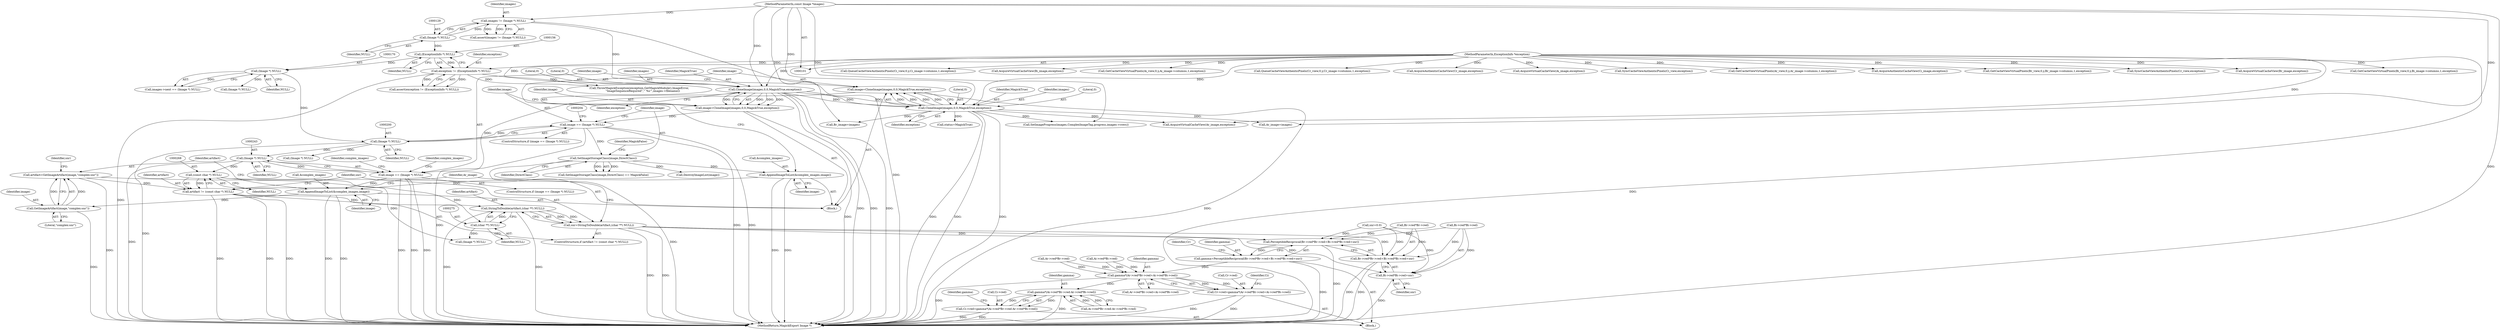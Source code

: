 digraph "0_ImageMagick6_f6ffc702c6eecd963587273a429dcd608c648984_0@pointer" {
"1000272" [label="(Call,StringToDouble(artifact,(char **) NULL))"];
"1000265" [label="(Call,artifact != (const char *) NULL)"];
"1000256" [label="(Call,artifact=GetImageArtifact(image,\"complex:snr\"))"];
"1000258" [label="(Call,GetImageArtifact(image,\"complex:snr\"))"];
"1000252" [label="(Call,AppendImageToList(&complex_images,image))"];
"1000227" [label="(Call,AppendImageToList(&complex_images,image))"];
"1000208" [label="(Call,SetImageStorageClass(image,DirectClass))"];
"1000197" [label="(Call,image == (Image *) NULL)"];
"1000188" [label="(Call,image=CloneImage(images,0,0,MagickTrue,exception))"];
"1000190" [label="(Call,CloneImage(images,0,0,MagickTrue,exception))"];
"1000126" [label="(Call,images != (Image *) NULL)"];
"1000102" [label="(MethodParameterIn,const Image *images)"];
"1000128" [label="(Call,(Image *) NULL)"];
"1000153" [label="(Call,exception != (ExceptionInfo *) NULL)"];
"1000104" [label="(MethodParameterIn,ExceptionInfo *exception)"];
"1000155" [label="(Call,(ExceptionInfo *) NULL)"];
"1000199" [label="(Call,(Image *) NULL)"];
"1000169" [label="(Call,(Image *) NULL)"];
"1000240" [label="(Call,image == (Image *) NULL)"];
"1000231" [label="(Call,image=CloneImage(images,0,0,MagickTrue,exception))"];
"1000233" [label="(Call,CloneImage(images,0,0,MagickTrue,exception))"];
"1000242" [label="(Call,(Image *) NULL)"];
"1000267" [label="(Call,(const char *) NULL)"];
"1000274" [label="(Call,(char **) NULL)"];
"1000270" [label="(Call,snr=StringToDouble(artifact,(char **) NULL))"];
"1000696" [label="(Call,PerceptibleReciprocal(Br->red*Br->red+Bi->red*Bi->red+snr))"];
"1000694" [label="(Call,gamma=PerceptibleReciprocal(Br->red*Br->red+Bi->red*Bi->red+snr))"];
"1000718" [label="(Call,gamma*(Ar->red*Br->red+Ai->red*Bi->red))"];
"1000714" [label="(Call,Cr->red=gamma*(Ar->red*Br->red+Ai->red*Bi->red))"];
"1000739" [label="(Call,gamma*(Ai->red*Br->red-Ar->red*Bi->red))"];
"1000735" [label="(Call,Ci->red=gamma*(Ai->red*Br->red-Ar->red*Bi->red))"];
"1000697" [label="(Call,Br->red*Br->red+Bi->red*Bi->red+snr)"];
"1000705" [label="(Call,Bi->red*Bi->red+snr)"];
"1000257" [label="(Identifier,artifact)"];
"1000191" [label="(Identifier,images)"];
"1000696" [label="(Call,PerceptibleReciprocal(Br->red*Br->red+Bi->red*Bi->red+snr))"];
"1000153" [label="(Call,exception != (ExceptionInfo *) NULL)"];
"1000444" [label="(Call,QueueCacheViewAuthenticPixels(Cr_view,0,y,Cr_image->columns,1,exception))"];
"1000194" [label="(Identifier,MagickTrue)"];
"1000255" [label="(Identifier,image)"];
"1000198" [label="(Identifier,image)"];
"1000228" [label="(Call,&complex_images)"];
"1000362" [label="(Call,AcquireAuthenticCacheView(Cr_image,exception))"];
"1000347" [label="(Call,AcquireVirtualCacheView(Ai_image,exception))"];
"1000265" [label="(Call,artifact != (const char *) NULL)"];
"1000261" [label="(Call,snr=0.0)"];
"1000154" [label="(Identifier,exception)"];
"1000697" [label="(Call,Br->red*Br->red+Bi->red*Bi->red+snr)"];
"1000190" [label="(Call,CloneImage(images,0,0,MagickTrue,exception))"];
"1000757" [label="(Identifier,gamma)"];
"1000126" [label="(Call,images != (Image *) NULL)"];
"1000740" [label="(Identifier,gamma)"];
"1000256" [label="(Call,artifact=GetImageArtifact(image,\"complex:snr\"))"];
"1001552" [label="(Call,SyncCacheViewAuthenticPixels(Ci_view,exception))"];
"1000237" [label="(Identifier,MagickTrue)"];
"1000278" [label="(Identifier,Ar_image)"];
"1000266" [label="(Identifier,artifact)"];
"1000285" [label="(Call,Br_image=images)"];
"1000102" [label="(MethodParameterIn,const Image *images)"];
"1000227" [label="(Call,AppendImageToList(&complex_images,image))"];
"1000238" [label="(Identifier,exception)"];
"1000739" [label="(Call,gamma*(Ai->red*Br->red-Ar->red*Bi->red))"];
"1000165" [label="(Call,images->next == (Image *) NULL)"];
"1000239" [label="(ControlStructure,if (image == (Image *) NULL))"];
"1000270" [label="(Call,snr=StringToDouble(artifact,(char **) NULL))"];
"1000258" [label="(Call,GetImageArtifact(image,\"complex:snr\"))"];
"1000400" [label="(Call,GetCacheViewVirtualPixels(Ar_view,0,y,Ar_image->columns,1,exception))"];
"1000244" [label="(Identifier,NULL)"];
"1000193" [label="(Literal,0)"];
"1000367" [label="(Call,AcquireAuthenticCacheView(Ci_image,exception))"];
"1000127" [label="(Identifier,images)"];
"1000267" [label="(Call,(const char *) NULL)"];
"1000422" [label="(Call,GetCacheViewVirtualPixels(Br_view,0,y,Br_image->columns,1,exception))"];
"1000207" [label="(Call,SetImageStorageClass(image,DirectClass) == MagickFalse)"];
"1000277" [label="(Call,Ar_image=images)"];
"1000188" [label="(Call,image=CloneImage(images,0,0,MagickTrue,exception))"];
"1000199" [label="(Call,(Image *) NULL)"];
"1000192" [label="(Literal,0)"];
"1000264" [label="(ControlStructure,if (artifact != (const char *) NULL))"];
"1000185" [label="(Call,(Image *) NULL)"];
"1001561" [label="(Call,SyncCacheViewAuthenticPixels(Cr_view,exception))"];
"1000242" [label="(Call,(Image *) NULL)"];
"1000352" [label="(Call,AcquireVirtualCacheView(Br_image,exception))"];
"1000208" [label="(Call,SetImageStorageClass(image,DirectClass))"];
"1000171" [label="(Identifier,NULL)"];
"1000230" [label="(Identifier,image)"];
"1000215" [label="(Call,DestroyImageList(image))"];
"1000721" [label="(Call,Ar->red*Br->red)"];
"1000175" [label="(Call,ThrowMagickException(exception,GetMagickModule(),ImageError,\n        \"ImageSequenceRequired\",\"`%s'\",images->filename))"];
"1000247" [label="(Identifier,complex_images)"];
"1000718" [label="(Call,gamma*(Ar->red*Br->red+Ai->red*Bi->red))"];
"1000196" [label="(ControlStructure,if (image == (Image *) NULL))"];
"1000125" [label="(Call,assert(images != (Image *) NULL))"];
"1000714" [label="(Call,Cr->red=gamma*(Ar->red*Br->red+Ai->red*Bi->red))"];
"1000720" [label="(Call,Ar->red*Br->red+Ai->red*Bi->red)"];
"1000741" [label="(Call,Ai->red*Br->red-Ar->red*Bi->red)"];
"1000253" [label="(Call,&complex_images)"];
"1000195" [label="(Identifier,exception)"];
"1000234" [label="(Identifier,images)"];
"1000342" [label="(Call,AcquireVirtualCacheView(Ar_image,exception))"];
"1000735" [label="(Call,Ci->red=gamma*(Ai->red*Br->red-Ar->red*Bi->red))"];
"1001630" [label="(MethodReturn,MagickExport Image *)"];
"1000715" [label="(Call,Cr->red)"];
"1000433" [label="(Call,GetCacheViewVirtualPixels(Bi_view,0,y,Bi_image->columns,1,exception))"];
"1000189" [label="(Identifier,image)"];
"1000695" [label="(Identifier,gamma)"];
"1000241" [label="(Identifier,image)"];
"1000240" [label="(Call,image == (Image *) NULL)"];
"1000260" [label="(Literal,\"complex:snr\")"];
"1000211" [label="(Identifier,MagickFalse)"];
"1000231" [label="(Call,image=CloneImage(images,0,0,MagickTrue,exception))"];
"1000694" [label="(Call,gamma=PerceptibleReciprocal(Br->red*Br->red+Bi->red*Bi->red+snr))"];
"1000698" [label="(Call,Br->red*Br->red)"];
"1000169" [label="(Call,(Image *) NULL)"];
"1000233" [label="(Call,CloneImage(images,0,0,MagickTrue,exception))"];
"1000455" [label="(Call,QueueCacheViewAuthenticPixels(Ci_view,0,y,Ci_image->columns,1,exception))"];
"1000301" [label="(Call,(Image *) NULL)"];
"1001582" [label="(Call,SetImageProgress(images,ComplexImageTag,progress,images->rows))"];
"1000128" [label="(Call,(Image *) NULL)"];
"1000713" [label="(Identifier,snr)"];
"1000274" [label="(Call,(char **) NULL)"];
"1000235" [label="(Literal,0)"];
"1000105" [label="(Block,)"];
"1000692" [label="(Block,)"];
"1000232" [label="(Identifier,image)"];
"1000197" [label="(Call,image == (Image *) NULL)"];
"1000210" [label="(Identifier,DirectClass)"];
"1000104" [label="(MethodParameterIn,ExceptionInfo *exception)"];
"1000273" [label="(Identifier,artifact)"];
"1000155" [label="(Call,(ExceptionInfo *) NULL)"];
"1000203" [label="(Call,(Image *) NULL)"];
"1000262" [label="(Identifier,snr)"];
"1000357" [label="(Call,AcquireVirtualCacheView(Bi_image,exception))"];
"1000254" [label="(Identifier,complex_images)"];
"1000201" [label="(Identifier,NULL)"];
"1000716" [label="(Identifier,Cr)"];
"1000236" [label="(Literal,0)"];
"1000157" [label="(Identifier,NULL)"];
"1000272" [label="(Call,StringToDouble(artifact,(char **) NULL))"];
"1000271" [label="(Identifier,snr)"];
"1000269" [label="(Identifier,NULL)"];
"1000152" [label="(Call,assert(exception != (ExceptionInfo *) NULL))"];
"1000719" [label="(Identifier,gamma)"];
"1000737" [label="(Identifier,Ci)"];
"1000209" [label="(Identifier,image)"];
"1000736" [label="(Call,Ci->red)"];
"1000370" [label="(Call,status=MagickTrue)"];
"1000706" [label="(Call,Bi->red*Bi->red)"];
"1000705" [label="(Call,Bi->red*Bi->red+snr)"];
"1000259" [label="(Identifier,image)"];
"1000411" [label="(Call,GetCacheViewVirtualPixels(Ai_view,0,y,Ai_image->columns,1,exception))"];
"1000252" [label="(Call,AppendImageToList(&complex_images,image))"];
"1000728" [label="(Call,Ai->red*Bi->red)"];
"1000130" [label="(Identifier,NULL)"];
"1000276" [label="(Identifier,NULL)"];
"1000272" -> "1000270"  [label="AST: "];
"1000272" -> "1000274"  [label="CFG: "];
"1000273" -> "1000272"  [label="AST: "];
"1000274" -> "1000272"  [label="AST: "];
"1000270" -> "1000272"  [label="CFG: "];
"1000272" -> "1001630"  [label="DDG: "];
"1000272" -> "1001630"  [label="DDG: "];
"1000272" -> "1000270"  [label="DDG: "];
"1000272" -> "1000270"  [label="DDG: "];
"1000265" -> "1000272"  [label="DDG: "];
"1000274" -> "1000272"  [label="DDG: "];
"1000265" -> "1000264"  [label="AST: "];
"1000265" -> "1000267"  [label="CFG: "];
"1000266" -> "1000265"  [label="AST: "];
"1000267" -> "1000265"  [label="AST: "];
"1000271" -> "1000265"  [label="CFG: "];
"1000278" -> "1000265"  [label="CFG: "];
"1000265" -> "1001630"  [label="DDG: "];
"1000265" -> "1001630"  [label="DDG: "];
"1000265" -> "1001630"  [label="DDG: "];
"1000256" -> "1000265"  [label="DDG: "];
"1000267" -> "1000265"  [label="DDG: "];
"1000256" -> "1000105"  [label="AST: "];
"1000256" -> "1000258"  [label="CFG: "];
"1000257" -> "1000256"  [label="AST: "];
"1000258" -> "1000256"  [label="AST: "];
"1000262" -> "1000256"  [label="CFG: "];
"1000256" -> "1001630"  [label="DDG: "];
"1000258" -> "1000256"  [label="DDG: "];
"1000258" -> "1000256"  [label="DDG: "];
"1000258" -> "1000260"  [label="CFG: "];
"1000259" -> "1000258"  [label="AST: "];
"1000260" -> "1000258"  [label="AST: "];
"1000258" -> "1001630"  [label="DDG: "];
"1000252" -> "1000258"  [label="DDG: "];
"1000252" -> "1000105"  [label="AST: "];
"1000252" -> "1000255"  [label="CFG: "];
"1000253" -> "1000252"  [label="AST: "];
"1000255" -> "1000252"  [label="AST: "];
"1000257" -> "1000252"  [label="CFG: "];
"1000252" -> "1001630"  [label="DDG: "];
"1000252" -> "1001630"  [label="DDG: "];
"1000227" -> "1000252"  [label="DDG: "];
"1000240" -> "1000252"  [label="DDG: "];
"1000227" -> "1000105"  [label="AST: "];
"1000227" -> "1000230"  [label="CFG: "];
"1000228" -> "1000227"  [label="AST: "];
"1000230" -> "1000227"  [label="AST: "];
"1000232" -> "1000227"  [label="CFG: "];
"1000227" -> "1001630"  [label="DDG: "];
"1000227" -> "1001630"  [label="DDG: "];
"1000208" -> "1000227"  [label="DDG: "];
"1000208" -> "1000207"  [label="AST: "];
"1000208" -> "1000210"  [label="CFG: "];
"1000209" -> "1000208"  [label="AST: "];
"1000210" -> "1000208"  [label="AST: "];
"1000211" -> "1000208"  [label="CFG: "];
"1000208" -> "1001630"  [label="DDG: "];
"1000208" -> "1000207"  [label="DDG: "];
"1000208" -> "1000207"  [label="DDG: "];
"1000197" -> "1000208"  [label="DDG: "];
"1000208" -> "1000215"  [label="DDG: "];
"1000197" -> "1000196"  [label="AST: "];
"1000197" -> "1000199"  [label="CFG: "];
"1000198" -> "1000197"  [label="AST: "];
"1000199" -> "1000197"  [label="AST: "];
"1000204" -> "1000197"  [label="CFG: "];
"1000209" -> "1000197"  [label="CFG: "];
"1000197" -> "1001630"  [label="DDG: "];
"1000197" -> "1001630"  [label="DDG: "];
"1000197" -> "1001630"  [label="DDG: "];
"1000188" -> "1000197"  [label="DDG: "];
"1000199" -> "1000197"  [label="DDG: "];
"1000188" -> "1000105"  [label="AST: "];
"1000188" -> "1000190"  [label="CFG: "];
"1000189" -> "1000188"  [label="AST: "];
"1000190" -> "1000188"  [label="AST: "];
"1000198" -> "1000188"  [label="CFG: "];
"1000188" -> "1001630"  [label="DDG: "];
"1000190" -> "1000188"  [label="DDG: "];
"1000190" -> "1000188"  [label="DDG: "];
"1000190" -> "1000188"  [label="DDG: "];
"1000190" -> "1000188"  [label="DDG: "];
"1000190" -> "1000195"  [label="CFG: "];
"1000191" -> "1000190"  [label="AST: "];
"1000192" -> "1000190"  [label="AST: "];
"1000193" -> "1000190"  [label="AST: "];
"1000194" -> "1000190"  [label="AST: "];
"1000195" -> "1000190"  [label="AST: "];
"1000190" -> "1001630"  [label="DDG: "];
"1000190" -> "1001630"  [label="DDG: "];
"1000190" -> "1001630"  [label="DDG: "];
"1000126" -> "1000190"  [label="DDG: "];
"1000102" -> "1000190"  [label="DDG: "];
"1000153" -> "1000190"  [label="DDG: "];
"1000104" -> "1000190"  [label="DDG: "];
"1000190" -> "1000233"  [label="DDG: "];
"1000190" -> "1000233"  [label="DDG: "];
"1000190" -> "1000233"  [label="DDG: "];
"1000126" -> "1000125"  [label="AST: "];
"1000126" -> "1000128"  [label="CFG: "];
"1000127" -> "1000126"  [label="AST: "];
"1000128" -> "1000126"  [label="AST: "];
"1000125" -> "1000126"  [label="CFG: "];
"1000126" -> "1001630"  [label="DDG: "];
"1000126" -> "1000125"  [label="DDG: "];
"1000126" -> "1000125"  [label="DDG: "];
"1000102" -> "1000126"  [label="DDG: "];
"1000128" -> "1000126"  [label="DDG: "];
"1000102" -> "1000101"  [label="AST: "];
"1000102" -> "1001630"  [label="DDG: "];
"1000102" -> "1000233"  [label="DDG: "];
"1000102" -> "1000277"  [label="DDG: "];
"1000102" -> "1000285"  [label="DDG: "];
"1000102" -> "1001582"  [label="DDG: "];
"1000128" -> "1000130"  [label="CFG: "];
"1000129" -> "1000128"  [label="AST: "];
"1000130" -> "1000128"  [label="AST: "];
"1000128" -> "1000155"  [label="DDG: "];
"1000153" -> "1000152"  [label="AST: "];
"1000153" -> "1000155"  [label="CFG: "];
"1000154" -> "1000153"  [label="AST: "];
"1000155" -> "1000153"  [label="AST: "];
"1000152" -> "1000153"  [label="CFG: "];
"1000153" -> "1001630"  [label="DDG: "];
"1000153" -> "1000152"  [label="DDG: "];
"1000153" -> "1000152"  [label="DDG: "];
"1000104" -> "1000153"  [label="DDG: "];
"1000155" -> "1000153"  [label="DDG: "];
"1000153" -> "1000175"  [label="DDG: "];
"1000104" -> "1000101"  [label="AST: "];
"1000104" -> "1001630"  [label="DDG: "];
"1000104" -> "1000175"  [label="DDG: "];
"1000104" -> "1000233"  [label="DDG: "];
"1000104" -> "1000342"  [label="DDG: "];
"1000104" -> "1000347"  [label="DDG: "];
"1000104" -> "1000352"  [label="DDG: "];
"1000104" -> "1000357"  [label="DDG: "];
"1000104" -> "1000362"  [label="DDG: "];
"1000104" -> "1000367"  [label="DDG: "];
"1000104" -> "1000400"  [label="DDG: "];
"1000104" -> "1000411"  [label="DDG: "];
"1000104" -> "1000422"  [label="DDG: "];
"1000104" -> "1000433"  [label="DDG: "];
"1000104" -> "1000444"  [label="DDG: "];
"1000104" -> "1000455"  [label="DDG: "];
"1000104" -> "1001552"  [label="DDG: "];
"1000104" -> "1001561"  [label="DDG: "];
"1000155" -> "1000157"  [label="CFG: "];
"1000156" -> "1000155"  [label="AST: "];
"1000157" -> "1000155"  [label="AST: "];
"1000155" -> "1000169"  [label="DDG: "];
"1000199" -> "1000201"  [label="CFG: "];
"1000200" -> "1000199"  [label="AST: "];
"1000201" -> "1000199"  [label="AST: "];
"1000199" -> "1001630"  [label="DDG: "];
"1000169" -> "1000199"  [label="DDG: "];
"1000199" -> "1000203"  [label="DDG: "];
"1000199" -> "1000242"  [label="DDG: "];
"1000169" -> "1000165"  [label="AST: "];
"1000169" -> "1000171"  [label="CFG: "];
"1000170" -> "1000169"  [label="AST: "];
"1000171" -> "1000169"  [label="AST: "];
"1000165" -> "1000169"  [label="CFG: "];
"1000169" -> "1000165"  [label="DDG: "];
"1000169" -> "1000185"  [label="DDG: "];
"1000240" -> "1000239"  [label="AST: "];
"1000240" -> "1000242"  [label="CFG: "];
"1000241" -> "1000240"  [label="AST: "];
"1000242" -> "1000240"  [label="AST: "];
"1000247" -> "1000240"  [label="CFG: "];
"1000254" -> "1000240"  [label="CFG: "];
"1000240" -> "1001630"  [label="DDG: "];
"1000240" -> "1001630"  [label="DDG: "];
"1000240" -> "1001630"  [label="DDG: "];
"1000231" -> "1000240"  [label="DDG: "];
"1000242" -> "1000240"  [label="DDG: "];
"1000231" -> "1000105"  [label="AST: "];
"1000231" -> "1000233"  [label="CFG: "];
"1000232" -> "1000231"  [label="AST: "];
"1000233" -> "1000231"  [label="AST: "];
"1000241" -> "1000231"  [label="CFG: "];
"1000231" -> "1001630"  [label="DDG: "];
"1000233" -> "1000231"  [label="DDG: "];
"1000233" -> "1000231"  [label="DDG: "];
"1000233" -> "1000231"  [label="DDG: "];
"1000233" -> "1000231"  [label="DDG: "];
"1000233" -> "1000238"  [label="CFG: "];
"1000234" -> "1000233"  [label="AST: "];
"1000235" -> "1000233"  [label="AST: "];
"1000236" -> "1000233"  [label="AST: "];
"1000237" -> "1000233"  [label="AST: "];
"1000238" -> "1000233"  [label="AST: "];
"1000233" -> "1001630"  [label="DDG: "];
"1000233" -> "1001630"  [label="DDG: "];
"1000233" -> "1001630"  [label="DDG: "];
"1000233" -> "1000277"  [label="DDG: "];
"1000233" -> "1000285"  [label="DDG: "];
"1000233" -> "1000342"  [label="DDG: "];
"1000233" -> "1000370"  [label="DDG: "];
"1000233" -> "1001582"  [label="DDG: "];
"1000242" -> "1000244"  [label="CFG: "];
"1000243" -> "1000242"  [label="AST: "];
"1000244" -> "1000242"  [label="AST: "];
"1000242" -> "1001630"  [label="DDG: "];
"1000242" -> "1000267"  [label="DDG: "];
"1000267" -> "1000269"  [label="CFG: "];
"1000268" -> "1000267"  [label="AST: "];
"1000269" -> "1000267"  [label="AST: "];
"1000267" -> "1000274"  [label="DDG: "];
"1000267" -> "1000301"  [label="DDG: "];
"1000274" -> "1000276"  [label="CFG: "];
"1000275" -> "1000274"  [label="AST: "];
"1000276" -> "1000274"  [label="AST: "];
"1000274" -> "1000301"  [label="DDG: "];
"1000270" -> "1000264"  [label="AST: "];
"1000271" -> "1000270"  [label="AST: "];
"1000278" -> "1000270"  [label="CFG: "];
"1000270" -> "1001630"  [label="DDG: "];
"1000270" -> "1001630"  [label="DDG: "];
"1000270" -> "1000696"  [label="DDG: "];
"1000270" -> "1000697"  [label="DDG: "];
"1000270" -> "1000705"  [label="DDG: "];
"1000696" -> "1000694"  [label="AST: "];
"1000696" -> "1000697"  [label="CFG: "];
"1000697" -> "1000696"  [label="AST: "];
"1000694" -> "1000696"  [label="CFG: "];
"1000696" -> "1001630"  [label="DDG: "];
"1000696" -> "1000694"  [label="DDG: "];
"1000698" -> "1000696"  [label="DDG: "];
"1000706" -> "1000696"  [label="DDG: "];
"1000261" -> "1000696"  [label="DDG: "];
"1000694" -> "1000692"  [label="AST: "];
"1000695" -> "1000694"  [label="AST: "];
"1000716" -> "1000694"  [label="CFG: "];
"1000694" -> "1001630"  [label="DDG: "];
"1000694" -> "1000718"  [label="DDG: "];
"1000718" -> "1000714"  [label="AST: "];
"1000718" -> "1000720"  [label="CFG: "];
"1000719" -> "1000718"  [label="AST: "];
"1000720" -> "1000718"  [label="AST: "];
"1000714" -> "1000718"  [label="CFG: "];
"1000718" -> "1001630"  [label="DDG: "];
"1000718" -> "1000714"  [label="DDG: "];
"1000718" -> "1000714"  [label="DDG: "];
"1000721" -> "1000718"  [label="DDG: "];
"1000721" -> "1000718"  [label="DDG: "];
"1000728" -> "1000718"  [label="DDG: "];
"1000728" -> "1000718"  [label="DDG: "];
"1000718" -> "1000739"  [label="DDG: "];
"1000714" -> "1000692"  [label="AST: "];
"1000715" -> "1000714"  [label="AST: "];
"1000737" -> "1000714"  [label="CFG: "];
"1000714" -> "1001630"  [label="DDG: "];
"1000714" -> "1001630"  [label="DDG: "];
"1000739" -> "1000735"  [label="AST: "];
"1000739" -> "1000741"  [label="CFG: "];
"1000740" -> "1000739"  [label="AST: "];
"1000741" -> "1000739"  [label="AST: "];
"1000735" -> "1000739"  [label="CFG: "];
"1000739" -> "1001630"  [label="DDG: "];
"1000739" -> "1000735"  [label="DDG: "];
"1000739" -> "1000735"  [label="DDG: "];
"1000741" -> "1000739"  [label="DDG: "];
"1000741" -> "1000739"  [label="DDG: "];
"1000735" -> "1000692"  [label="AST: "];
"1000736" -> "1000735"  [label="AST: "];
"1000757" -> "1000735"  [label="CFG: "];
"1000735" -> "1001630"  [label="DDG: "];
"1000735" -> "1001630"  [label="DDG: "];
"1000697" -> "1000705"  [label="CFG: "];
"1000698" -> "1000697"  [label="AST: "];
"1000705" -> "1000697"  [label="AST: "];
"1000697" -> "1001630"  [label="DDG: "];
"1000697" -> "1001630"  [label="DDG: "];
"1000698" -> "1000697"  [label="DDG: "];
"1000706" -> "1000697"  [label="DDG: "];
"1000261" -> "1000697"  [label="DDG: "];
"1000705" -> "1000713"  [label="CFG: "];
"1000706" -> "1000705"  [label="AST: "];
"1000713" -> "1000705"  [label="AST: "];
"1000705" -> "1001630"  [label="DDG: "];
"1000706" -> "1000705"  [label="DDG: "];
"1000261" -> "1000705"  [label="DDG: "];
}
